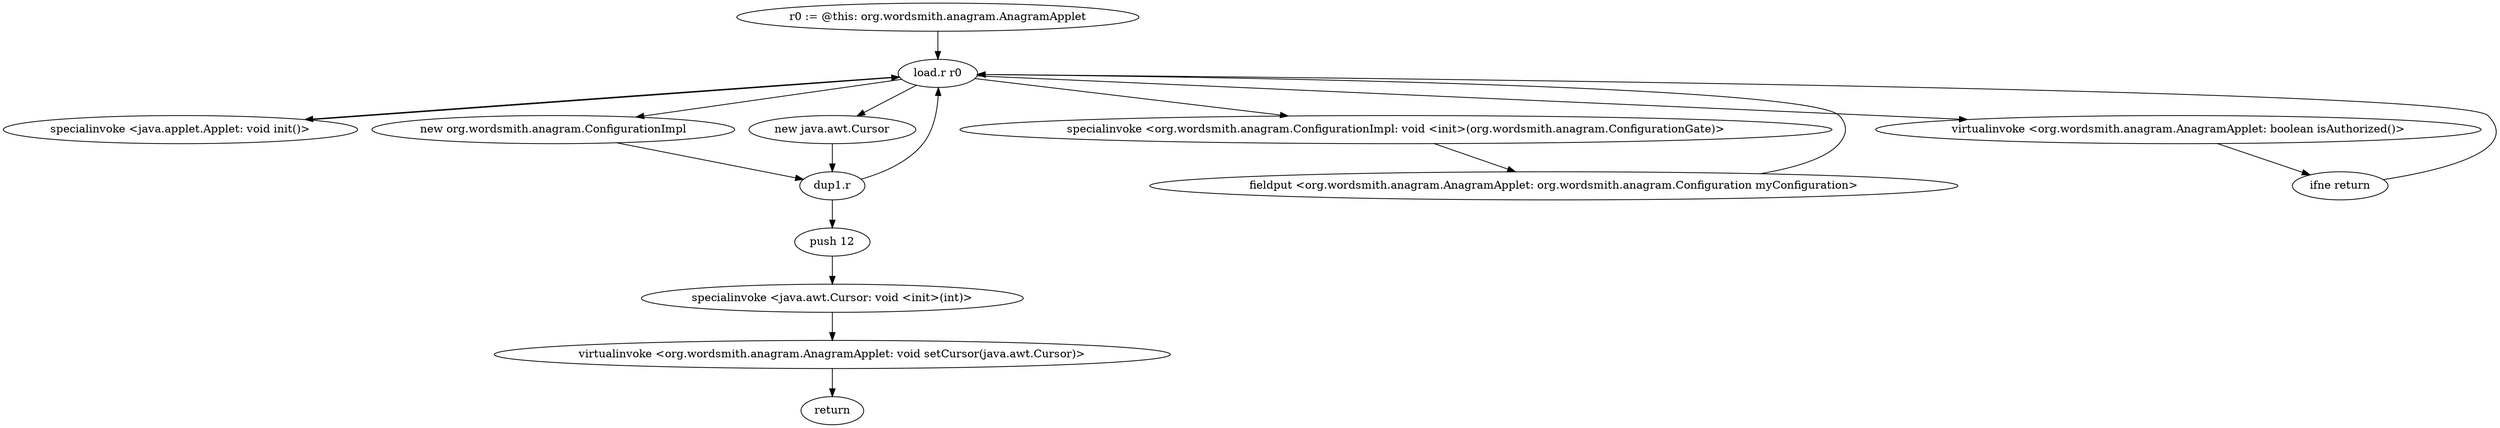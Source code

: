 digraph "" {
    "r0 := @this: org.wordsmith.anagram.AnagramApplet"
    "load.r r0"
    "r0 := @this: org.wordsmith.anagram.AnagramApplet"->"load.r r0";
    "specialinvoke <java.applet.Applet: void init()>"
    "load.r r0"->"specialinvoke <java.applet.Applet: void init()>";
    "specialinvoke <java.applet.Applet: void init()>"->"load.r r0";
    "new org.wordsmith.anagram.ConfigurationImpl"
    "load.r r0"->"new org.wordsmith.anagram.ConfigurationImpl";
    "dup1.r"
    "new org.wordsmith.anagram.ConfigurationImpl"->"dup1.r";
    "dup1.r"->"load.r r0";
    "specialinvoke <org.wordsmith.anagram.ConfigurationImpl: void <init>(org.wordsmith.anagram.ConfigurationGate)>"
    "load.r r0"->"specialinvoke <org.wordsmith.anagram.ConfigurationImpl: void <init>(org.wordsmith.anagram.ConfigurationGate)>";
    "fieldput <org.wordsmith.anagram.AnagramApplet: org.wordsmith.anagram.Configuration myConfiguration>"
    "specialinvoke <org.wordsmith.anagram.ConfigurationImpl: void <init>(org.wordsmith.anagram.ConfigurationGate)>"->"fieldput <org.wordsmith.anagram.AnagramApplet: org.wordsmith.anagram.Configuration myConfiguration>";
    "fieldput <org.wordsmith.anagram.AnagramApplet: org.wordsmith.anagram.Configuration myConfiguration>"->"load.r r0";
    "virtualinvoke <org.wordsmith.anagram.AnagramApplet: boolean isAuthorized()>"
    "load.r r0"->"virtualinvoke <org.wordsmith.anagram.AnagramApplet: boolean isAuthorized()>";
    "ifne return"
    "virtualinvoke <org.wordsmith.anagram.AnagramApplet: boolean isAuthorized()>"->"ifne return";
    "ifne return"->"load.r r0";
    "new java.awt.Cursor"
    "load.r r0"->"new java.awt.Cursor";
    "new java.awt.Cursor"->"dup1.r";
    "push 12"
    "dup1.r"->"push 12";
    "specialinvoke <java.awt.Cursor: void <init>(int)>"
    "push 12"->"specialinvoke <java.awt.Cursor: void <init>(int)>";
    "virtualinvoke <org.wordsmith.anagram.AnagramApplet: void setCursor(java.awt.Cursor)>"
    "specialinvoke <java.awt.Cursor: void <init>(int)>"->"virtualinvoke <org.wordsmith.anagram.AnagramApplet: void setCursor(java.awt.Cursor)>";
    "return"
    "virtualinvoke <org.wordsmith.anagram.AnagramApplet: void setCursor(java.awt.Cursor)>"->"return";
}
